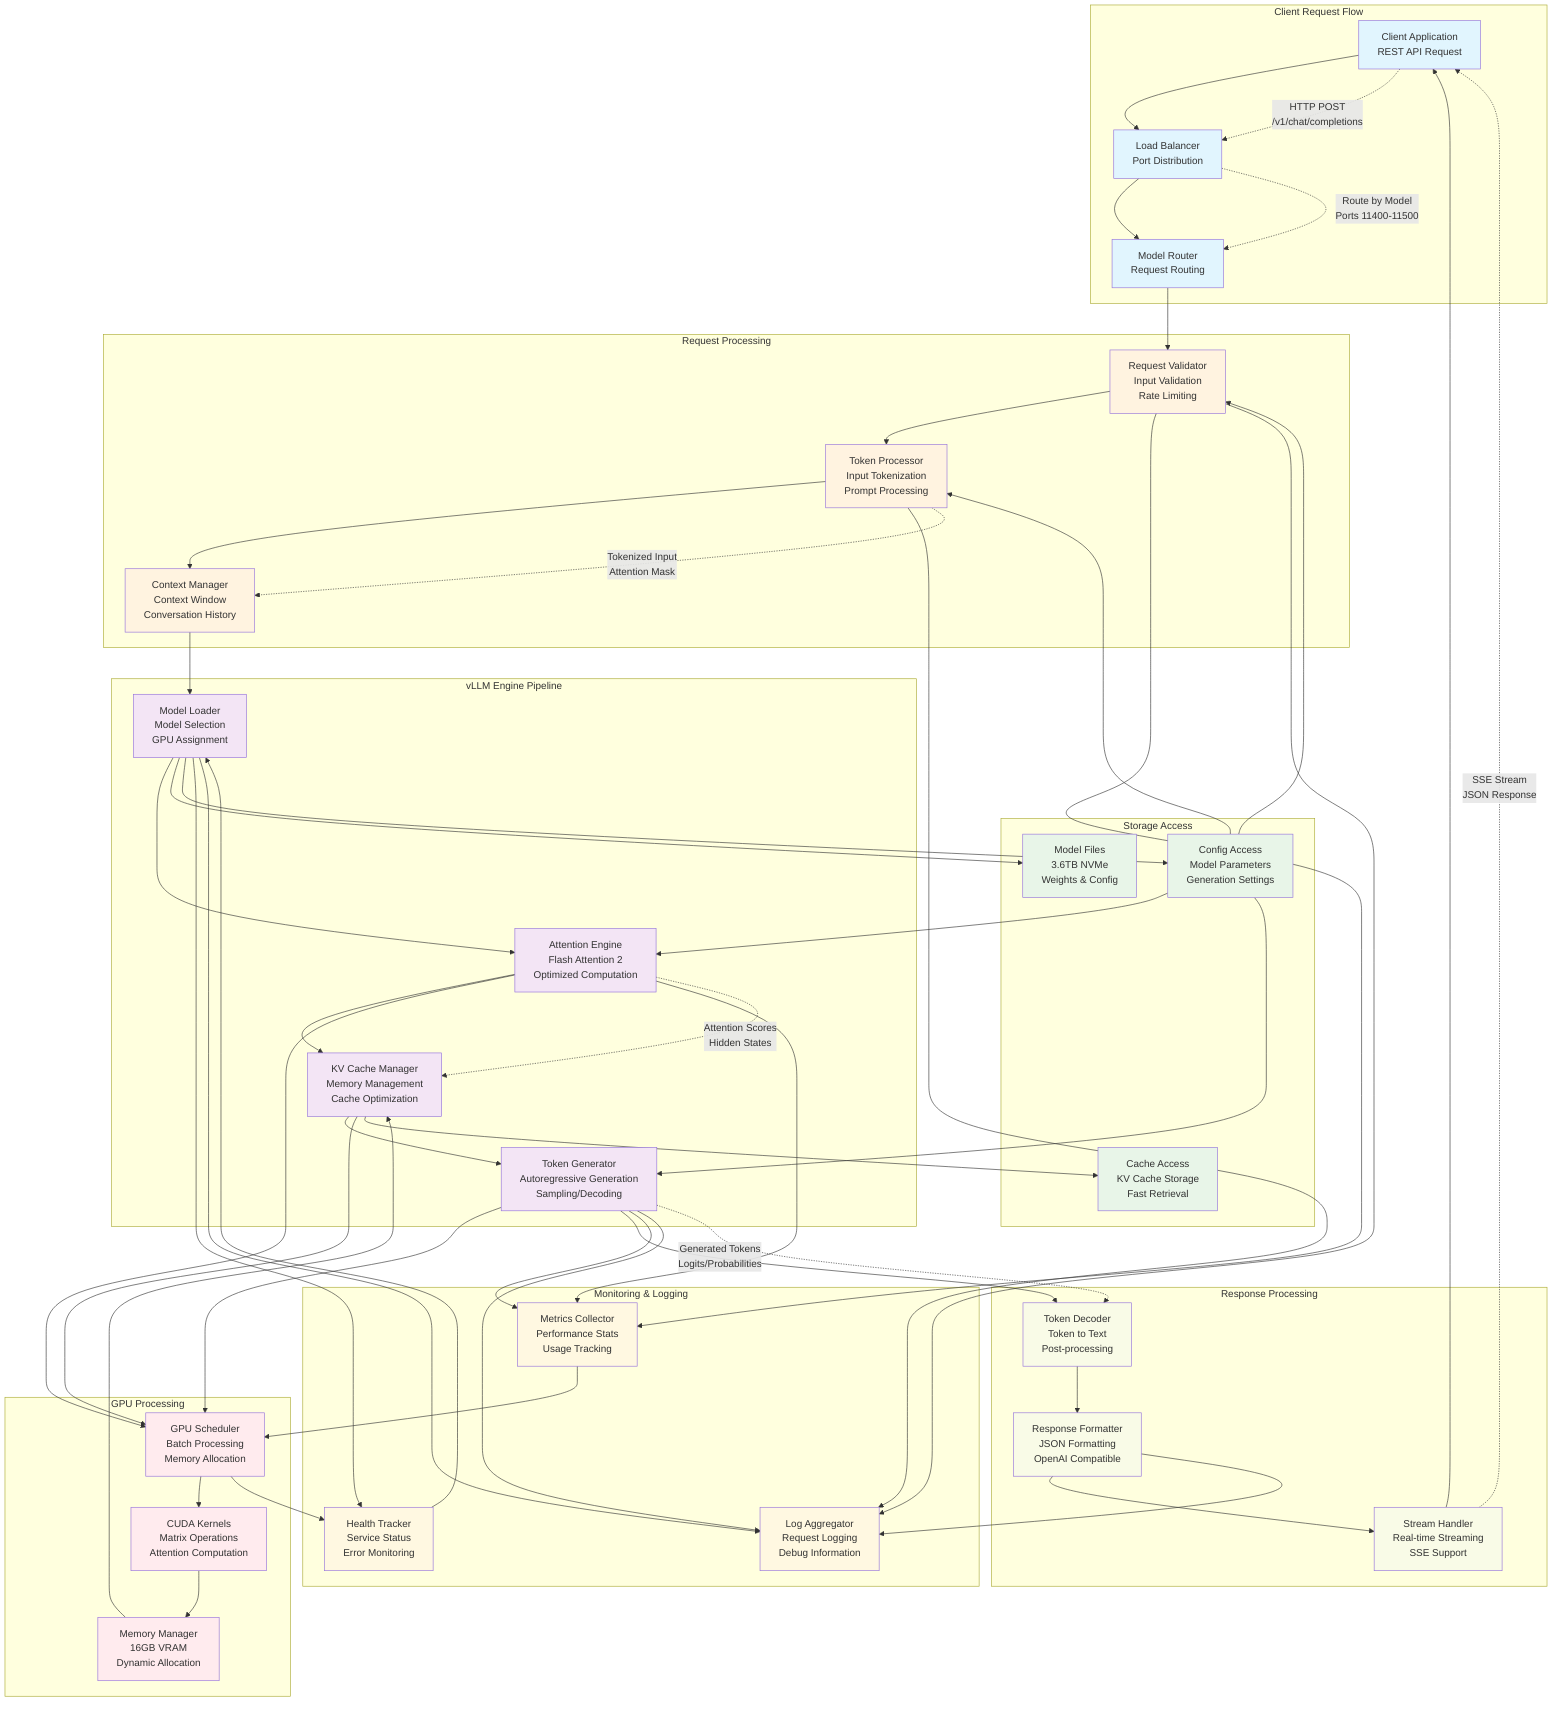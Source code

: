 graph TB
    subgraph "Client Request Flow"
        Client[Client Application<br/>REST API Request]
        LoadBalancer[Load Balancer<br/>Port Distribution]
        ModelRouter[Model Router<br/>Request Routing]
    end
    
    subgraph "Request Processing"
        RequestValidator[Request Validator<br/>Input Validation<br/>Rate Limiting]
        TokenProcessor[Token Processor<br/>Input Tokenization<br/>Prompt Processing]
        ContextManager[Context Manager<br/>Context Window<br/>Conversation History]
    end
    
    subgraph "vLLM Engine Pipeline"
        ModelLoader[Model Loader<br/>Model Selection<br/>GPU Assignment]
        AttentionEngine[Attention Engine<br/>Flash Attention 2<br/>Optimized Computation]
        KVCacheManager[KV Cache Manager<br/>Memory Management<br/>Cache Optimization]
        TokenGenerator[Token Generator<br/>Autoregressive Generation<br/>Sampling/Decoding]
    end
    
    subgraph "GPU Processing"
        GPUScheduler[GPU Scheduler<br/>Batch Processing<br/>Memory Allocation]
        CUDAKernels[CUDA Kernels<br/>Matrix Operations<br/>Attention Computation]
        MemoryManager[Memory Manager<br/>16GB VRAM<br/>Dynamic Allocation]
    end
    
    subgraph "Storage Access"
        ModelFiles[Model Files<br/>3.6TB NVMe<br/>Weights & Config]
        CacheAccess[Cache Access<br/>KV Cache Storage<br/>Fast Retrieval]
        ConfigAccess[Config Access<br/>Model Parameters<br/>Generation Settings]
    end
    
    subgraph "Response Processing"
        TokenDecoder[Token Decoder<br/>Token to Text<br/>Post-processing]
        ResponseFormatter[Response Formatter<br/>JSON Formatting<br/>OpenAI Compatible]
        StreamHandler[Stream Handler<br/>Real-time Streaming<br/>SSE Support]
    end
    
    subgraph "Monitoring & Logging"
        MetricsCollector[Metrics Collector<br/>Performance Stats<br/>Usage Tracking]
        HealthTracker[Health Tracker<br/>Service Status<br/>Error Monitoring]
        LogAggregator[Log Aggregator<br/>Request Logging<br/>Debug Information]
    end
    
    %% Client Request Flow
    Client --> LoadBalancer
    LoadBalancer --> ModelRouter
    ModelRouter --> RequestValidator
    
    %% Request Processing
    RequestValidator --> TokenProcessor
    TokenProcessor --> ContextManager
    ContextManager --> ModelLoader
    
    %% vLLM Engine Pipeline
    ModelLoader --> AttentionEngine
    AttentionEngine --> KVCacheManager
    KVCacheManager --> TokenGenerator
    
    %% GPU Processing
    AttentionEngine --> GPUScheduler
    KVCacheManager --> GPUScheduler
    TokenGenerator --> GPUScheduler
    GPUScheduler --> CUDAKernels
    CUDAKernels --> MemoryManager
    
    %% Storage Access
    ModelLoader --> ModelFiles
    KVCacheManager --> CacheAccess
    ModelLoader --> ConfigAccess
    
    %% Response Generation
    TokenGenerator --> TokenDecoder
    TokenDecoder --> ResponseFormatter
    ResponseFormatter --> StreamHandler
    StreamHandler --> Client
    
    %% Monitoring Integration
    RequestValidator --> MetricsCollector
    ModelLoader --> HealthTracker
    AttentionEngine --> MetricsCollector
    TokenGenerator --> MetricsCollector
    GPUScheduler --> HealthTracker
    
    %% Logging
    RequestValidator --> LogAggregator
    TokenProcessor --> LogAggregator
    ModelLoader --> LogAggregator
    TokenGenerator --> LogAggregator
    ResponseFormatter --> LogAggregator
    
    %% Performance Feedback Loops
    MetricsCollector --> GPUScheduler
    HealthTracker --> ModelLoader
    MemoryManager --> KVCacheManager
    
    %% Configuration Flow
    ConfigAccess --> RequestValidator
    ConfigAccess --> TokenProcessor
    ConfigAccess --> AttentionEngine
    ConfigAccess --> TokenGenerator
    
    %% Data Flow Annotations
    Client -.->|"HTTP POST<br/>/v1/chat/completions"| LoadBalancer
    LoadBalancer -.->|"Route by Model<br/>Ports 11400-11500"| ModelRouter
    TokenProcessor -.->|"Tokenized Input<br/>Attention Mask"| ContextManager
    AttentionEngine -.->|"Attention Scores<br/>Hidden States"| KVCacheManager
    TokenGenerator -.->|"Generated Tokens<br/>Logits/Probabilities"| TokenDecoder
    StreamHandler -.->|"SSE Stream<br/>JSON Response"| Client
    
    %% Styling
    classDef clientLayer fill:#e1f5fe
    classDef processLayer fill:#fff3e0
    classDef engineLayer fill:#f3e5f5
    classDef gpuLayer fill:#ffebee
    classDef storageLayer fill:#e8f5e8
    classDef responseLayer fill:#f9fbe7
    classDef monitorLayer fill:#fff8e1
    
    class Client,LoadBalancer,ModelRouter clientLayer
    class RequestValidator,TokenProcessor,ContextManager processLayer
    class ModelLoader,AttentionEngine,KVCacheManager,TokenGenerator engineLayer
    class GPUScheduler,CUDAKernels,MemoryManager gpuLayer
    class ModelFiles,CacheAccess,ConfigAccess storageLayer
    class TokenDecoder,ResponseFormatter,StreamHandler responseLayer
    class MetricsCollector,HealthTracker,LogAggregator monitorLayer